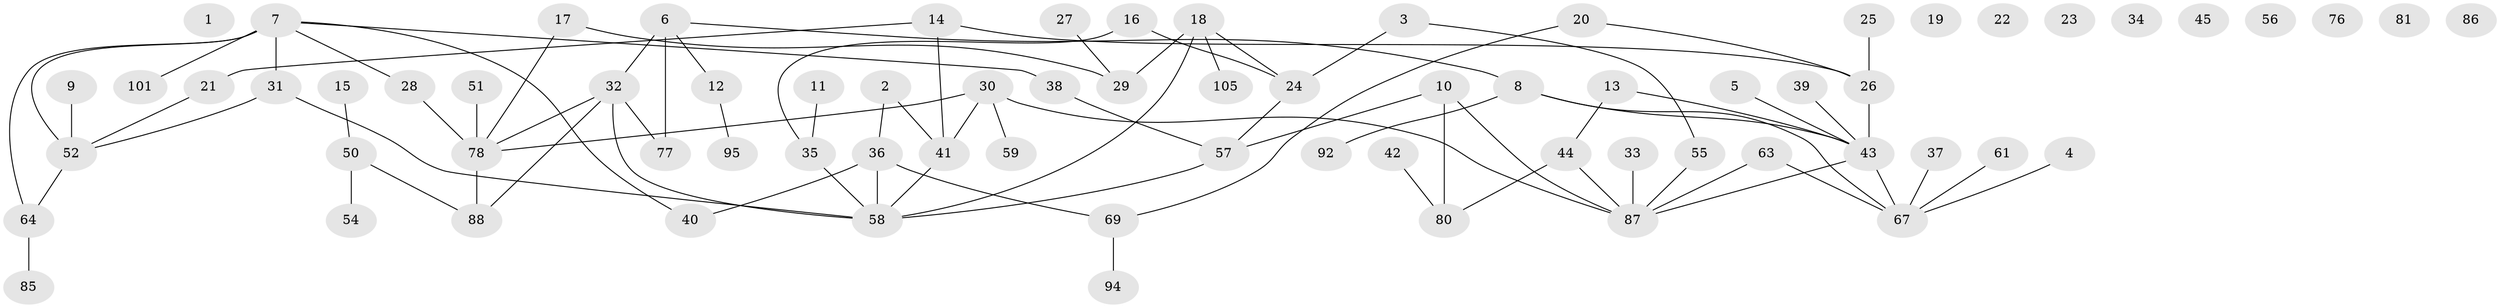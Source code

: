 // original degree distribution, {0: 0.07476635514018691, 1: 0.2803738317757009, 2: 0.27102803738317754, 3: 0.16822429906542055, 4: 0.1308411214953271, 5: 0.037383177570093455, 6: 0.037383177570093455}
// Generated by graph-tools (version 1.1) at 2025/41/03/06/25 10:41:22]
// undirected, 73 vertices, 84 edges
graph export_dot {
graph [start="1"]
  node [color=gray90,style=filled];
  1;
  2 [super="+60"];
  3;
  4;
  5;
  6 [super="+49"];
  7 [super="+98"];
  8 [super="+53"];
  9;
  10;
  11 [super="+74"];
  12 [super="+100"];
  13;
  14 [super="+62"];
  15;
  16;
  17;
  18 [super="+66"];
  19 [super="+47"];
  20;
  21 [super="+90"];
  22 [super="+70"];
  23;
  24 [super="+73"];
  25;
  26 [super="+103"];
  27;
  28;
  29;
  30 [super="+97"];
  31 [super="+68"];
  32 [super="+99"];
  33;
  34;
  35 [super="+107"];
  36 [super="+102"];
  37;
  38 [super="+72"];
  39 [super="+46"];
  40;
  41 [super="+75"];
  42;
  43 [super="+89"];
  44 [super="+48"];
  45;
  50 [super="+65"];
  51;
  52 [super="+84"];
  54;
  55;
  56;
  57 [super="+106"];
  58 [super="+79"];
  59;
  61;
  63;
  64;
  67 [super="+71"];
  69 [super="+104"];
  76;
  77 [super="+91"];
  78 [super="+83"];
  80 [super="+82"];
  81;
  85 [super="+96"];
  86;
  87 [super="+93"];
  88;
  92;
  94;
  95;
  101;
  105;
  2 -- 41;
  2 -- 36;
  3 -- 24;
  3 -- 55;
  4 -- 67;
  5 -- 43;
  6 -- 32 [weight=2];
  6 -- 12;
  6 -- 77;
  6 -- 8;
  7 -- 28;
  7 -- 31;
  7 -- 64;
  7 -- 52;
  7 -- 101;
  7 -- 40;
  7 -- 38;
  8 -- 43;
  8 -- 92;
  8 -- 67;
  9 -- 52;
  10 -- 80;
  10 -- 87;
  10 -- 57;
  11 -- 35;
  12 -- 95;
  13 -- 43;
  13 -- 44;
  14 -- 41;
  14 -- 26;
  14 -- 21;
  15 -- 50;
  16 -- 35;
  16 -- 24;
  17 -- 29;
  17 -- 78;
  18 -- 24;
  18 -- 105;
  18 -- 58 [weight=2];
  18 -- 29;
  20 -- 26;
  20 -- 69;
  21 -- 52;
  24 -- 57;
  25 -- 26;
  26 -- 43;
  27 -- 29;
  28 -- 78;
  30 -- 59;
  30 -- 78;
  30 -- 41;
  30 -- 87;
  31 -- 58;
  31 -- 52;
  32 -- 58;
  32 -- 88;
  32 -- 78;
  32 -- 77;
  33 -- 87;
  35 -- 58 [weight=2];
  36 -- 40;
  36 -- 58;
  36 -- 69;
  37 -- 67;
  38 -- 57;
  39 -- 43;
  41 -- 58;
  42 -- 80;
  43 -- 67;
  43 -- 87;
  44 -- 80;
  44 -- 87;
  50 -- 88;
  50 -- 54;
  51 -- 78;
  52 -- 64;
  55 -- 87;
  57 -- 58;
  61 -- 67;
  63 -- 67;
  63 -- 87;
  64 -- 85;
  69 -- 94;
  78 -- 88;
}
